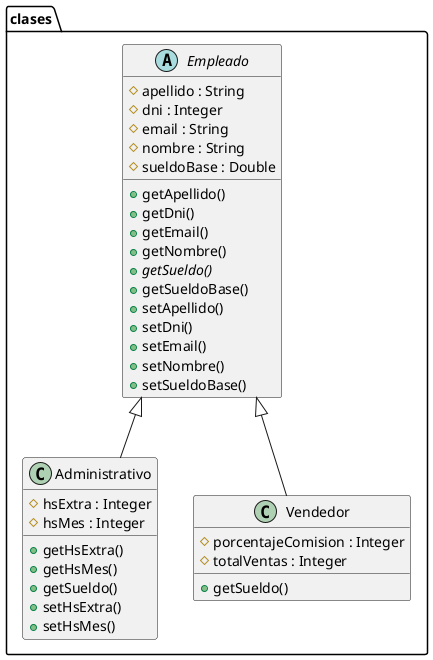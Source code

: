 @startuml

  namespace clases {
    class clases.Administrativo {
        # hsExtra : Integer
        # hsMes : Integer
        + getHsExtra()
        + getHsMes()
        + getSueldo()
        + setHsExtra()
        + setHsMes()
    }
  }
  

  namespace clases {
    abstract class clases.Empleado {
        # apellido : String
        # dni : Integer
        # email : String
        # nombre : String
        # sueldoBase : Double
        + getApellido()
        + getDni()
        + getEmail()
        + getNombre()
        {abstract} + getSueldo()
        + getSueldoBase()
        + setApellido()
        + setDni()
        + setEmail()
        + setNombre()
        + setSueldoBase()
    }
    }
  

  namespace clases {
    class clases.Vendedor {
        # porcentajeComision : Integer
        # totalVentas : Integer
        + getSueldo()
    }
  }
  

  clases.Administrativo -up-|> clases.Empleado
  clases.Vendedor -up-|> clases.Empleado


@enduml
